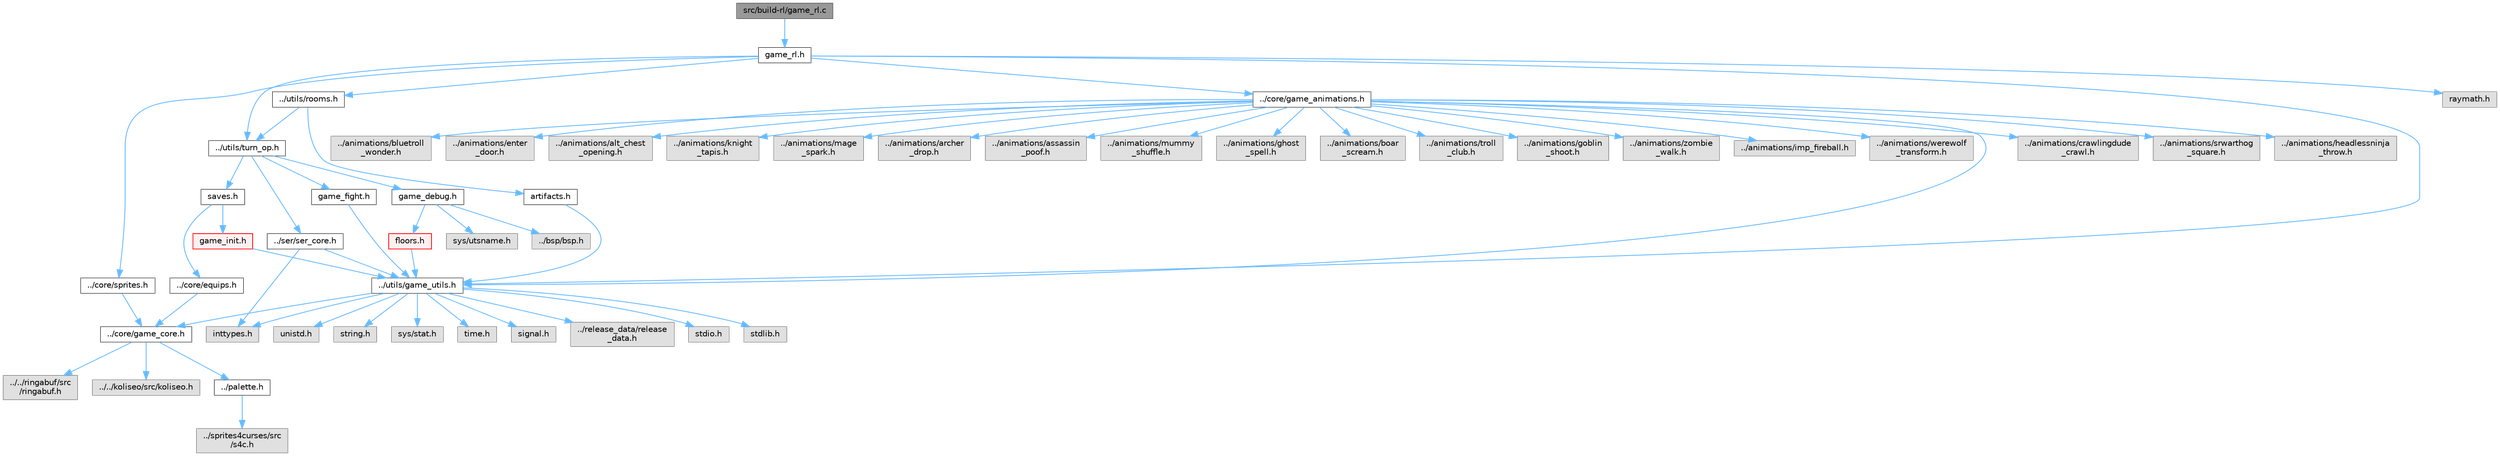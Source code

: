 digraph "src/build-rl/game_rl.c"
{
 // LATEX_PDF_SIZE
  bgcolor="transparent";
  edge [fontname=Helvetica,fontsize=10,labelfontname=Helvetica,labelfontsize=10];
  node [fontname=Helvetica,fontsize=10,shape=box,height=0.2,width=0.4];
  Node1 [id="Node000001",label="src/build-rl/game_rl.c",height=0.2,width=0.4,color="gray40", fillcolor="grey60", style="filled", fontcolor="black",tooltip=" "];
  Node1 -> Node2 [id="edge1_Node000001_Node000002",color="steelblue1",style="solid",tooltip=" "];
  Node2 [id="Node000002",label="game_rl.h",height=0.2,width=0.4,color="grey40", fillcolor="white", style="filled",URL="$game__rl_8h.html",tooltip=" "];
  Node2 -> Node3 [id="edge2_Node000002_Node000003",color="steelblue1",style="solid",tooltip=" "];
  Node3 [id="Node000003",label="../utils/game_utils.h",height=0.2,width=0.4,color="grey40", fillcolor="white", style="filled",URL="$game__utils_8h.html",tooltip=" "];
  Node3 -> Node4 [id="edge3_Node000003_Node000004",color="steelblue1",style="solid",tooltip=" "];
  Node4 [id="Node000004",label="stdio.h",height=0.2,width=0.4,color="grey60", fillcolor="#E0E0E0", style="filled",tooltip=" "];
  Node3 -> Node5 [id="edge4_Node000003_Node000005",color="steelblue1",style="solid",tooltip=" "];
  Node5 [id="Node000005",label="stdlib.h",height=0.2,width=0.4,color="grey60", fillcolor="#E0E0E0", style="filled",tooltip=" "];
  Node3 -> Node6 [id="edge5_Node000003_Node000006",color="steelblue1",style="solid",tooltip=" "];
  Node6 [id="Node000006",label="unistd.h",height=0.2,width=0.4,color="grey60", fillcolor="#E0E0E0", style="filled",tooltip=" "];
  Node3 -> Node7 [id="edge6_Node000003_Node000007",color="steelblue1",style="solid",tooltip=" "];
  Node7 [id="Node000007",label="string.h",height=0.2,width=0.4,color="grey60", fillcolor="#E0E0E0", style="filled",tooltip=" "];
  Node3 -> Node8 [id="edge7_Node000003_Node000008",color="steelblue1",style="solid",tooltip=" "];
  Node8 [id="Node000008",label="sys/stat.h",height=0.2,width=0.4,color="grey60", fillcolor="#E0E0E0", style="filled",tooltip=" "];
  Node3 -> Node9 [id="edge8_Node000003_Node000009",color="steelblue1",style="solid",tooltip=" "];
  Node9 [id="Node000009",label="time.h",height=0.2,width=0.4,color="grey60", fillcolor="#E0E0E0", style="filled",tooltip=" "];
  Node3 -> Node10 [id="edge9_Node000003_Node000010",color="steelblue1",style="solid",tooltip=" "];
  Node10 [id="Node000010",label="inttypes.h",height=0.2,width=0.4,color="grey60", fillcolor="#E0E0E0", style="filled",tooltip=" "];
  Node3 -> Node11 [id="edge10_Node000003_Node000011",color="steelblue1",style="solid",tooltip=" "];
  Node11 [id="Node000011",label="signal.h",height=0.2,width=0.4,color="grey60", fillcolor="#E0E0E0", style="filled",tooltip=" "];
  Node3 -> Node12 [id="edge11_Node000003_Node000012",color="steelblue1",style="solid",tooltip=" "];
  Node12 [id="Node000012",label="../core/game_core.h",height=0.2,width=0.4,color="grey40", fillcolor="white", style="filled",URL="$game__core_8h.html",tooltip=" "];
  Node12 -> Node13 [id="edge12_Node000012_Node000013",color="steelblue1",style="solid",tooltip=" "];
  Node13 [id="Node000013",label="../../ringabuf/src\l/ringabuf.h",height=0.2,width=0.4,color="grey60", fillcolor="#E0E0E0", style="filled",tooltip=" "];
  Node12 -> Node14 [id="edge13_Node000012_Node000014",color="steelblue1",style="solid",tooltip=" "];
  Node14 [id="Node000014",label="../../koliseo/src/koliseo.h",height=0.2,width=0.4,color="grey60", fillcolor="#E0E0E0", style="filled",tooltip=" "];
  Node12 -> Node15 [id="edge14_Node000012_Node000015",color="steelblue1",style="solid",tooltip=" "];
  Node15 [id="Node000015",label="../palette.h",height=0.2,width=0.4,color="grey40", fillcolor="white", style="filled",URL="$palette_8h.html",tooltip=" "];
  Node15 -> Node16 [id="edge15_Node000015_Node000016",color="steelblue1",style="solid",tooltip=" "];
  Node16 [id="Node000016",label="../sprites4curses/src\l/s4c.h",height=0.2,width=0.4,color="grey60", fillcolor="#E0E0E0", style="filled",tooltip=" "];
  Node3 -> Node17 [id="edge16_Node000003_Node000017",color="steelblue1",style="solid",tooltip=" "];
  Node17 [id="Node000017",label="../release_data/release\l_data.h",height=0.2,width=0.4,color="grey60", fillcolor="#E0E0E0", style="filled",tooltip=" "];
  Node2 -> Node18 [id="edge17_Node000002_Node000018",color="steelblue1",style="solid",tooltip=" "];
  Node18 [id="Node000018",label="../core/sprites.h",height=0.2,width=0.4,color="grey40", fillcolor="white", style="filled",URL="$sprites_8h.html",tooltip=" "];
  Node18 -> Node12 [id="edge18_Node000018_Node000012",color="steelblue1",style="solid",tooltip=" "];
  Node2 -> Node19 [id="edge19_Node000002_Node000019",color="steelblue1",style="solid",tooltip=" "];
  Node19 [id="Node000019",label="../utils/turn_op.h",height=0.2,width=0.4,color="grey40", fillcolor="white", style="filled",URL="$turn__op_8h.html",tooltip=" "];
  Node19 -> Node20 [id="edge20_Node000019_Node000020",color="steelblue1",style="solid",tooltip=" "];
  Node20 [id="Node000020",label="game_debug.h",height=0.2,width=0.4,color="grey40", fillcolor="white", style="filled",URL="$game__debug_8h.html",tooltip=" "];
  Node20 -> Node21 [id="edge21_Node000020_Node000021",color="steelblue1",style="solid",tooltip=" "];
  Node21 [id="Node000021",label="floors.h",height=0.2,width=0.4,color="red", fillcolor="#FFF0F0", style="filled",URL="$floors_8h.html",tooltip=" "];
  Node21 -> Node3 [id="edge22_Node000021_Node000003",color="steelblue1",style="solid",tooltip=" "];
  Node20 -> Node23 [id="edge23_Node000020_Node000023",color="steelblue1",style="solid",tooltip=" "];
  Node23 [id="Node000023",label="../bsp/bsp.h",height=0.2,width=0.4,color="grey60", fillcolor="#E0E0E0", style="filled",tooltip=" "];
  Node20 -> Node24 [id="edge24_Node000020_Node000024",color="steelblue1",style="solid",tooltip=" "];
  Node24 [id="Node000024",label="sys/utsname.h",height=0.2,width=0.4,color="grey60", fillcolor="#E0E0E0", style="filled",tooltip=" "];
  Node19 -> Node25 [id="edge25_Node000019_Node000025",color="steelblue1",style="solid",tooltip=" "];
  Node25 [id="Node000025",label="game_fight.h",height=0.2,width=0.4,color="grey40", fillcolor="white", style="filled",URL="$game__fight_8h.html",tooltip=" "];
  Node25 -> Node3 [id="edge26_Node000025_Node000003",color="steelblue1",style="solid",tooltip=" "];
  Node19 -> Node26 [id="edge27_Node000019_Node000026",color="steelblue1",style="solid",tooltip=" "];
  Node26 [id="Node000026",label="saves.h",height=0.2,width=0.4,color="grey40", fillcolor="white", style="filled",URL="$saves_8h.html",tooltip=" "];
  Node26 -> Node27 [id="edge28_Node000026_Node000027",color="steelblue1",style="solid",tooltip=" "];
  Node27 [id="Node000027",label="../core/equips.h",height=0.2,width=0.4,color="grey40", fillcolor="white", style="filled",URL="$equips_8h.html",tooltip=" "];
  Node27 -> Node12 [id="edge29_Node000027_Node000012",color="steelblue1",style="solid",tooltip=" "];
  Node26 -> Node28 [id="edge30_Node000026_Node000028",color="steelblue1",style="solid",tooltip=" "];
  Node28 [id="Node000028",label="game_init.h",height=0.2,width=0.4,color="red", fillcolor="#FFF0F0", style="filled",URL="$game__init_8h.html",tooltip=" "];
  Node28 -> Node3 [id="edge31_Node000028_Node000003",color="steelblue1",style="solid",tooltip=" "];
  Node19 -> Node30 [id="edge32_Node000019_Node000030",color="steelblue1",style="solid",tooltip=" "];
  Node30 [id="Node000030",label="../ser/ser_core.h",height=0.2,width=0.4,color="grey40", fillcolor="white", style="filled",URL="$ser__core_8h.html",tooltip=" "];
  Node30 -> Node10 [id="edge33_Node000030_Node000010",color="steelblue1",style="solid",tooltip=" "];
  Node30 -> Node3 [id="edge34_Node000030_Node000003",color="steelblue1",style="solid",tooltip=" "];
  Node2 -> Node31 [id="edge35_Node000002_Node000031",color="steelblue1",style="solid",tooltip=" "];
  Node31 [id="Node000031",label="../core/game_animations.h",height=0.2,width=0.4,color="grey40", fillcolor="white", style="filled",URL="$game__animations_8h.html",tooltip=" "];
  Node31 -> Node32 [id="edge36_Node000031_Node000032",color="steelblue1",style="solid",tooltip=" "];
  Node32 [id="Node000032",label="../animations/knight\l_tapis.h",height=0.2,width=0.4,color="grey60", fillcolor="#E0E0E0", style="filled",tooltip=" "];
  Node31 -> Node33 [id="edge37_Node000031_Node000033",color="steelblue1",style="solid",tooltip=" "];
  Node33 [id="Node000033",label="../animations/mage\l_spark.h",height=0.2,width=0.4,color="grey60", fillcolor="#E0E0E0", style="filled",tooltip=" "];
  Node31 -> Node34 [id="edge38_Node000031_Node000034",color="steelblue1",style="solid",tooltip=" "];
  Node34 [id="Node000034",label="../animations/archer\l_drop.h",height=0.2,width=0.4,color="grey60", fillcolor="#E0E0E0", style="filled",tooltip=" "];
  Node31 -> Node35 [id="edge39_Node000031_Node000035",color="steelblue1",style="solid",tooltip=" "];
  Node35 [id="Node000035",label="../animations/assassin\l_poof.h",height=0.2,width=0.4,color="grey60", fillcolor="#E0E0E0", style="filled",tooltip=" "];
  Node31 -> Node36 [id="edge40_Node000031_Node000036",color="steelblue1",style="solid",tooltip=" "];
  Node36 [id="Node000036",label="../animations/mummy\l_shuffle.h",height=0.2,width=0.4,color="grey60", fillcolor="#E0E0E0", style="filled",tooltip=" "];
  Node31 -> Node37 [id="edge41_Node000031_Node000037",color="steelblue1",style="solid",tooltip=" "];
  Node37 [id="Node000037",label="../animations/ghost\l_spell.h",height=0.2,width=0.4,color="grey60", fillcolor="#E0E0E0", style="filled",tooltip=" "];
  Node31 -> Node38 [id="edge42_Node000031_Node000038",color="steelblue1",style="solid",tooltip=" "];
  Node38 [id="Node000038",label="../animations/boar\l_scream.h",height=0.2,width=0.4,color="grey60", fillcolor="#E0E0E0", style="filled",tooltip=" "];
  Node31 -> Node39 [id="edge43_Node000031_Node000039",color="steelblue1",style="solid",tooltip=" "];
  Node39 [id="Node000039",label="../animations/troll\l_club.h",height=0.2,width=0.4,color="grey60", fillcolor="#E0E0E0", style="filled",tooltip=" "];
  Node31 -> Node40 [id="edge44_Node000031_Node000040",color="steelblue1",style="solid",tooltip=" "];
  Node40 [id="Node000040",label="../animations/goblin\l_shoot.h",height=0.2,width=0.4,color="grey60", fillcolor="#E0E0E0", style="filled",tooltip=" "];
  Node31 -> Node41 [id="edge45_Node000031_Node000041",color="steelblue1",style="solid",tooltip=" "];
  Node41 [id="Node000041",label="../animations/zombie\l_walk.h",height=0.2,width=0.4,color="grey60", fillcolor="#E0E0E0", style="filled",tooltip=" "];
  Node31 -> Node42 [id="edge46_Node000031_Node000042",color="steelblue1",style="solid",tooltip=" "];
  Node42 [id="Node000042",label="../animations/imp_fireball.h",height=0.2,width=0.4,color="grey60", fillcolor="#E0E0E0", style="filled",tooltip=" "];
  Node31 -> Node43 [id="edge47_Node000031_Node000043",color="steelblue1",style="solid",tooltip=" "];
  Node43 [id="Node000043",label="../animations/werewolf\l_transform.h",height=0.2,width=0.4,color="grey60", fillcolor="#E0E0E0", style="filled",tooltip=" "];
  Node31 -> Node44 [id="edge48_Node000031_Node000044",color="steelblue1",style="solid",tooltip=" "];
  Node44 [id="Node000044",label="../animations/crawlingdude\l_crawl.h",height=0.2,width=0.4,color="grey60", fillcolor="#E0E0E0", style="filled",tooltip=" "];
  Node31 -> Node45 [id="edge49_Node000031_Node000045",color="steelblue1",style="solid",tooltip=" "];
  Node45 [id="Node000045",label="../animations/srwarthog\l_square.h",height=0.2,width=0.4,color="grey60", fillcolor="#E0E0E0", style="filled",tooltip=" "];
  Node31 -> Node46 [id="edge50_Node000031_Node000046",color="steelblue1",style="solid",tooltip=" "];
  Node46 [id="Node000046",label="../animations/headlessninja\l_throw.h",height=0.2,width=0.4,color="grey60", fillcolor="#E0E0E0", style="filled",tooltip=" "];
  Node31 -> Node47 [id="edge51_Node000031_Node000047",color="steelblue1",style="solid",tooltip=" "];
  Node47 [id="Node000047",label="../animations/bluetroll\l_wonder.h",height=0.2,width=0.4,color="grey60", fillcolor="#E0E0E0", style="filled",tooltip=" "];
  Node31 -> Node48 [id="edge52_Node000031_Node000048",color="steelblue1",style="solid",tooltip=" "];
  Node48 [id="Node000048",label="../animations/enter\l_door.h",height=0.2,width=0.4,color="grey60", fillcolor="#E0E0E0", style="filled",tooltip=" "];
  Node31 -> Node49 [id="edge53_Node000031_Node000049",color="steelblue1",style="solid",tooltip=" "];
  Node49 [id="Node000049",label="../animations/alt_chest\l_opening.h",height=0.2,width=0.4,color="grey60", fillcolor="#E0E0E0", style="filled",tooltip=" "];
  Node31 -> Node3 [id="edge54_Node000031_Node000003",color="steelblue1",style="solid",tooltip=" "];
  Node2 -> Node50 [id="edge55_Node000002_Node000050",color="steelblue1",style="solid",tooltip=" "];
  Node50 [id="Node000050",label="../utils/rooms.h",height=0.2,width=0.4,color="grey40", fillcolor="white", style="filled",URL="$rooms_8h.html",tooltip=" "];
  Node50 -> Node51 [id="edge56_Node000050_Node000051",color="steelblue1",style="solid",tooltip=" "];
  Node51 [id="Node000051",label="artifacts.h",height=0.2,width=0.4,color="grey40", fillcolor="white", style="filled",URL="$artifacts_8h.html",tooltip=" "];
  Node51 -> Node3 [id="edge57_Node000051_Node000003",color="steelblue1",style="solid",tooltip=" "];
  Node50 -> Node19 [id="edge58_Node000050_Node000019",color="steelblue1",style="solid",tooltip=" "];
  Node2 -> Node52 [id="edge59_Node000002_Node000052",color="steelblue1",style="solid",tooltip=" "];
  Node52 [id="Node000052",label="raymath.h",height=0.2,width=0.4,color="grey60", fillcolor="#E0E0E0", style="filled",tooltip=" "];
}
